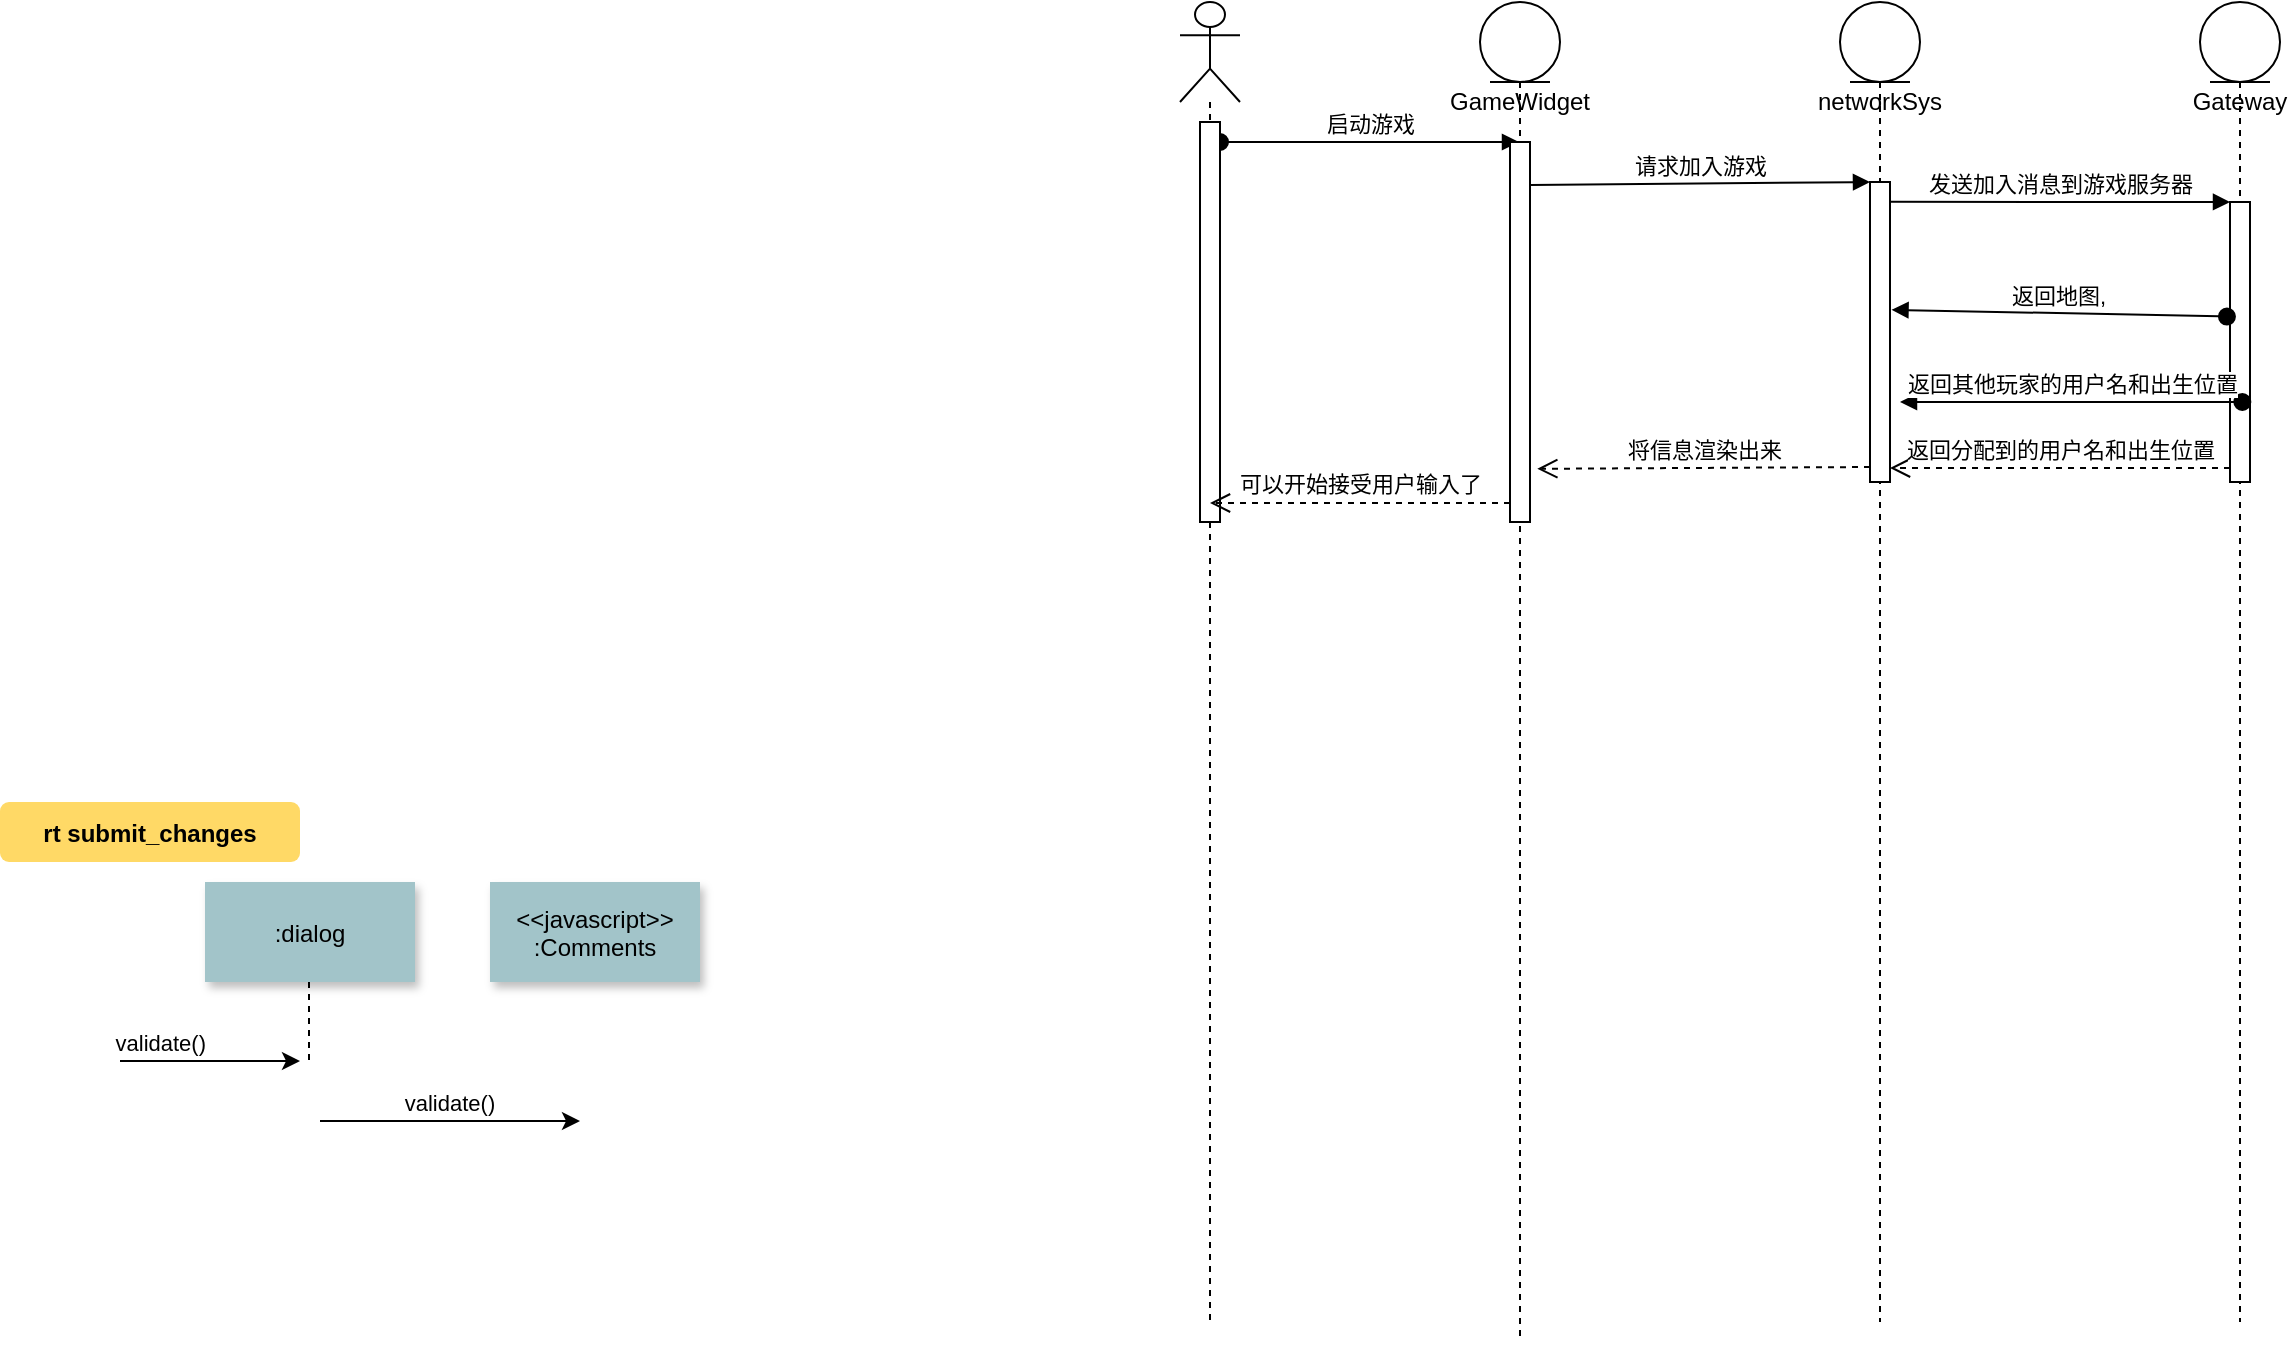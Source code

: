 <mxfile version="14.6.9" type="device"><diagram name="Page-1" id="9361dd3d-8414-5efd-6122-117bd74ce7a7"><mxGraphModel dx="1056" dy="967" grid="1" gridSize="10" guides="1" tooltips="1" connect="1" arrows="1" fold="1" page="0" pageScale="1.5" pageWidth="826" pageHeight="1169" background="#ffffff" math="0" shadow="0"><root><mxCell id="0"/><mxCell id="1" parent="0"/><mxCell id="3" value="validate()" style="edgeStyle=none;verticalLabelPosition=top;verticalAlign=bottom;labelPosition=left;align=right" parent="1" edge="1"><mxGeometry x="110" y="49.5" width="100" height="100" as="geometry"><mxPoint x="110" y="149.5" as="sourcePoint"/><mxPoint x="200" y="149.5" as="targetPoint"/></mxGeometry></mxCell><mxCell id="4" value=":dialog" style="shadow=1;fillColor=#A2C4C9;strokeColor=none" parent="1" vertex="1"><mxGeometry x="152.5" y="60" width="105" height="50" as="geometry"/></mxCell><mxCell id="7" value="&lt;&lt;javascript&gt;&gt;&#10;:Comments" style="shadow=1;fillColor=#A2C4C9;strokeColor=none" parent="1" vertex="1"><mxGeometry x="295" y="60" width="105" height="50" as="geometry"/></mxCell><mxCell id="9" value="validate()" style="edgeStyle=none;verticalLabelPosition=top;verticalAlign=bottom" parent="1" edge="1"><mxGeometry x="220" y="92" width="100" height="100" as="geometry"><mxPoint x="210" y="179.5" as="sourcePoint"/><mxPoint x="340" y="179.5" as="targetPoint"/></mxGeometry></mxCell><mxCell id="33" value="" style="edgeStyle=elbowEdgeStyle;elbow=horizontal;endArrow=none;dashed=1" parent="1" source="4" edge="1"><mxGeometry x="230.0" y="310" width="100" height="100" as="geometry"><mxPoint x="230.0" y="410" as="sourcePoint"/><mxPoint x="204.667" y="150" as="targetPoint"/></mxGeometry></mxCell><mxCell id="71" value="rt submit_changes" style="rounded=1;fontStyle=1;fillColor=#FFD966;strokeColor=none" parent="1" vertex="1"><mxGeometry x="50" y="20" width="150" height="30" as="geometry"/></mxCell><mxCell id="IM0X6hNMcQF_auqfg3Oz-89" value="" style="shape=umlLifeline;participant=umlActor;perimeter=lifelinePerimeter;whiteSpace=wrap;html=1;container=1;collapsible=0;recursiveResize=0;verticalAlign=top;spacingTop=36;outlineConnect=0;size=50;" vertex="1" parent="1"><mxGeometry x="640" y="-380" width="30" height="660" as="geometry"/></mxCell><mxCell id="IM0X6hNMcQF_auqfg3Oz-92" value="启动游戏" style="html=1;verticalAlign=bottom;startArrow=oval;startFill=1;endArrow=block;startSize=8;" edge="1" parent="IM0X6hNMcQF_auqfg3Oz-89" target="IM0X6hNMcQF_auqfg3Oz-90"><mxGeometry width="60" relative="1" as="geometry"><mxPoint x="20" y="70" as="sourcePoint"/><mxPoint x="80" y="70" as="targetPoint"/></mxGeometry></mxCell><mxCell id="IM0X6hNMcQF_auqfg3Oz-114" value="" style="html=1;points=[];perimeter=orthogonalPerimeter;" vertex="1" parent="IM0X6hNMcQF_auqfg3Oz-89"><mxGeometry x="10" y="60" width="10" height="200" as="geometry"/></mxCell><mxCell id="IM0X6hNMcQF_auqfg3Oz-90" value="GameWidget" style="shape=umlLifeline;participant=umlEntity;perimeter=lifelinePerimeter;whiteSpace=wrap;html=1;container=1;collapsible=0;recursiveResize=0;verticalAlign=top;spacingTop=36;outlineConnect=0;" vertex="1" parent="1"><mxGeometry x="790" y="-380" width="40" height="670" as="geometry"/></mxCell><mxCell id="IM0X6hNMcQF_auqfg3Oz-104" value="" style="html=1;points=[];perimeter=orthogonalPerimeter;" vertex="1" parent="IM0X6hNMcQF_auqfg3Oz-90"><mxGeometry x="15" y="70" width="10" height="190" as="geometry"/></mxCell><mxCell id="IM0X6hNMcQF_auqfg3Oz-93" value="networkSys" style="shape=umlLifeline;participant=umlEntity;perimeter=lifelinePerimeter;whiteSpace=wrap;html=1;container=1;collapsible=0;recursiveResize=0;verticalAlign=top;spacingTop=36;outlineConnect=0;" vertex="1" parent="1"><mxGeometry x="970" y="-380" width="40" height="660" as="geometry"/></mxCell><mxCell id="IM0X6hNMcQF_auqfg3Oz-107" value="" style="html=1;points=[];perimeter=orthogonalPerimeter;" vertex="1" parent="IM0X6hNMcQF_auqfg3Oz-93"><mxGeometry x="15" y="90" width="10" height="150" as="geometry"/></mxCell><mxCell id="IM0X6hNMcQF_auqfg3Oz-95" value="Gateway" style="shape=umlLifeline;participant=umlEntity;perimeter=lifelinePerimeter;whiteSpace=wrap;html=1;container=1;collapsible=0;recursiveResize=0;verticalAlign=top;spacingTop=36;outlineConnect=0;" vertex="1" parent="1"><mxGeometry x="1150" y="-380" width="40" height="660" as="geometry"/></mxCell><mxCell id="IM0X6hNMcQF_auqfg3Oz-110" value="" style="html=1;points=[];perimeter=orthogonalPerimeter;" vertex="1" parent="IM0X6hNMcQF_auqfg3Oz-95"><mxGeometry x="15" y="100" width="10" height="140" as="geometry"/></mxCell><mxCell id="IM0X6hNMcQF_auqfg3Oz-99" value="返回地图," style="html=1;verticalAlign=bottom;startArrow=oval;startFill=1;endArrow=block;startSize=8;entryX=1.076;entryY=0.426;entryDx=0;entryDy=0;entryPerimeter=0;exitX=-0.153;exitY=0.409;exitDx=0;exitDy=0;exitPerimeter=0;" edge="1" parent="1" source="IM0X6hNMcQF_auqfg3Oz-110" target="IM0X6hNMcQF_auqfg3Oz-107"><mxGeometry width="60" relative="1" as="geometry"><mxPoint x="1110" y="-200" as="sourcePoint"/><mxPoint x="998.33" y="-214.6" as="targetPoint"/></mxGeometry></mxCell><mxCell id="IM0X6hNMcQF_auqfg3Oz-101" value="返回其他玩家的用户名和出生位置" style="html=1;verticalAlign=bottom;startArrow=oval;startFill=1;endArrow=block;startSize=8;entryX=1.333;entryY=0.436;entryDx=0;entryDy=0;entryPerimeter=0;" edge="1" parent="1"><mxGeometry width="60" relative="1" as="geometry"><mxPoint x="1171.17" y="-180.0" as="sourcePoint"/><mxPoint x="1000.0" y="-180.0" as="targetPoint"/></mxGeometry></mxCell><mxCell id="IM0X6hNMcQF_auqfg3Oz-106" value="可以开始接受用户输入了" style="html=1;verticalAlign=bottom;endArrow=open;dashed=1;endSize=8;exitX=0;exitY=0.95;" edge="1" source="IM0X6hNMcQF_auqfg3Oz-104" parent="1" target="IM0X6hNMcQF_auqfg3Oz-89"><mxGeometry relative="1" as="geometry"><mxPoint x="730" y="-234" as="targetPoint"/></mxGeometry></mxCell><mxCell id="IM0X6hNMcQF_auqfg3Oz-109" value="将信息渲染出来" style="html=1;verticalAlign=bottom;endArrow=open;dashed=1;endSize=8;exitX=0;exitY=0.95;entryX=1.365;entryY=0.86;entryDx=0;entryDy=0;entryPerimeter=0;" edge="1" source="IM0X6hNMcQF_auqfg3Oz-107" parent="1" target="IM0X6hNMcQF_auqfg3Oz-104"><mxGeometry relative="1" as="geometry"><mxPoint x="820" y="-149" as="targetPoint"/></mxGeometry></mxCell><mxCell id="IM0X6hNMcQF_auqfg3Oz-108" value="请求加入游戏" style="html=1;verticalAlign=bottom;endArrow=block;entryX=0;entryY=0;exitX=1.023;exitY=0.113;exitDx=0;exitDy=0;exitPerimeter=0;" edge="1" target="IM0X6hNMcQF_auqfg3Oz-107" parent="1" source="IM0X6hNMcQF_auqfg3Oz-104"><mxGeometry relative="1" as="geometry"><mxPoint x="820" y="-290" as="sourcePoint"/></mxGeometry></mxCell><mxCell id="IM0X6hNMcQF_auqfg3Oz-112" value="返回分配到的用户名和出生位置" style="html=1;verticalAlign=bottom;endArrow=open;dashed=1;endSize=8;exitX=0;exitY=0.95;" edge="1" source="IM0X6hNMcQF_auqfg3Oz-110" parent="1" target="IM0X6hNMcQF_auqfg3Oz-107"><mxGeometry relative="1" as="geometry"><mxPoint x="1095" y="-184" as="targetPoint"/></mxGeometry></mxCell><mxCell id="IM0X6hNMcQF_auqfg3Oz-111" value="发送加入消息到游戏服务器" style="html=1;verticalAlign=bottom;endArrow=block;entryX=0;entryY=0;exitX=0.991;exitY=0.066;exitDx=0;exitDy=0;exitPerimeter=0;" edge="1" target="IM0X6hNMcQF_auqfg3Oz-110" parent="1" source="IM0X6hNMcQF_auqfg3Oz-107"><mxGeometry relative="1" as="geometry"><mxPoint x="1010" y="-280" as="sourcePoint"/></mxGeometry></mxCell></root></mxGraphModel></diagram></mxfile>